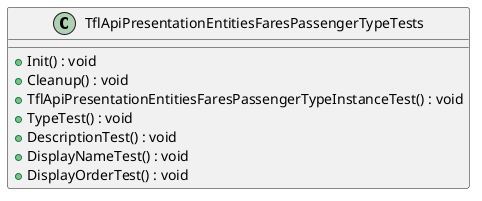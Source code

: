 @startuml
class TflApiPresentationEntitiesFaresPassengerTypeTests {
    + Init() : void
    + Cleanup() : void
    + TflApiPresentationEntitiesFaresPassengerTypeInstanceTest() : void
    + TypeTest() : void
    + DescriptionTest() : void
    + DisplayNameTest() : void
    + DisplayOrderTest() : void
}
@enduml
